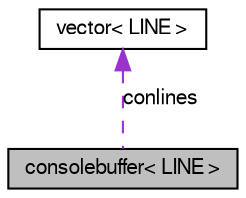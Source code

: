 digraph G
{
  edge [fontname="FreeSans",fontsize="10",labelfontname="FreeSans",labelfontsize="10"];
  node [fontname="FreeSans",fontsize="10",shape=record];
  Node1 [label="consolebuffer\< LINE \>",height=0.2,width=0.4,color="black", fillcolor="grey75", style="filled" fontcolor="black"];
  Node2 -> Node1 [dir=back,color="darkorchid3",fontsize="10",style="dashed",label="conlines",fontname="FreeSans"];
  Node2 [label="vector\< LINE \>",height=0.2,width=0.4,color="black", fillcolor="white", style="filled",URL="$structvector.html"];
}
